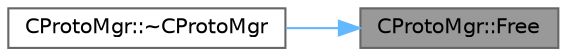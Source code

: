digraph "CProtoMgr::Free"
{
 // LATEX_PDF_SIZE
  bgcolor="transparent";
  edge [fontname=Helvetica,fontsize=10,labelfontname=Helvetica,labelfontsize=10];
  node [fontname=Helvetica,fontsize=10,shape=box,height=0.2,width=0.4];
  rankdir="RL";
  Node1 [id="Node000001",label="CProtoMgr::Free",height=0.2,width=0.4,color="gray40", fillcolor="grey60", style="filled", fontcolor="black",tooltip=" "];
  Node1 -> Node2 [id="edge1_Node000001_Node000002",dir="back",color="steelblue1",style="solid",tooltip=" "];
  Node2 [id="Node000002",label="CProtoMgr::~CProtoMgr",height=0.2,width=0.4,color="grey40", fillcolor="white", style="filled",URL="$class_c_proto_mgr.html#a244bd1a93d7e0c08b0e885632a7b9b6d",tooltip=" "];
}
